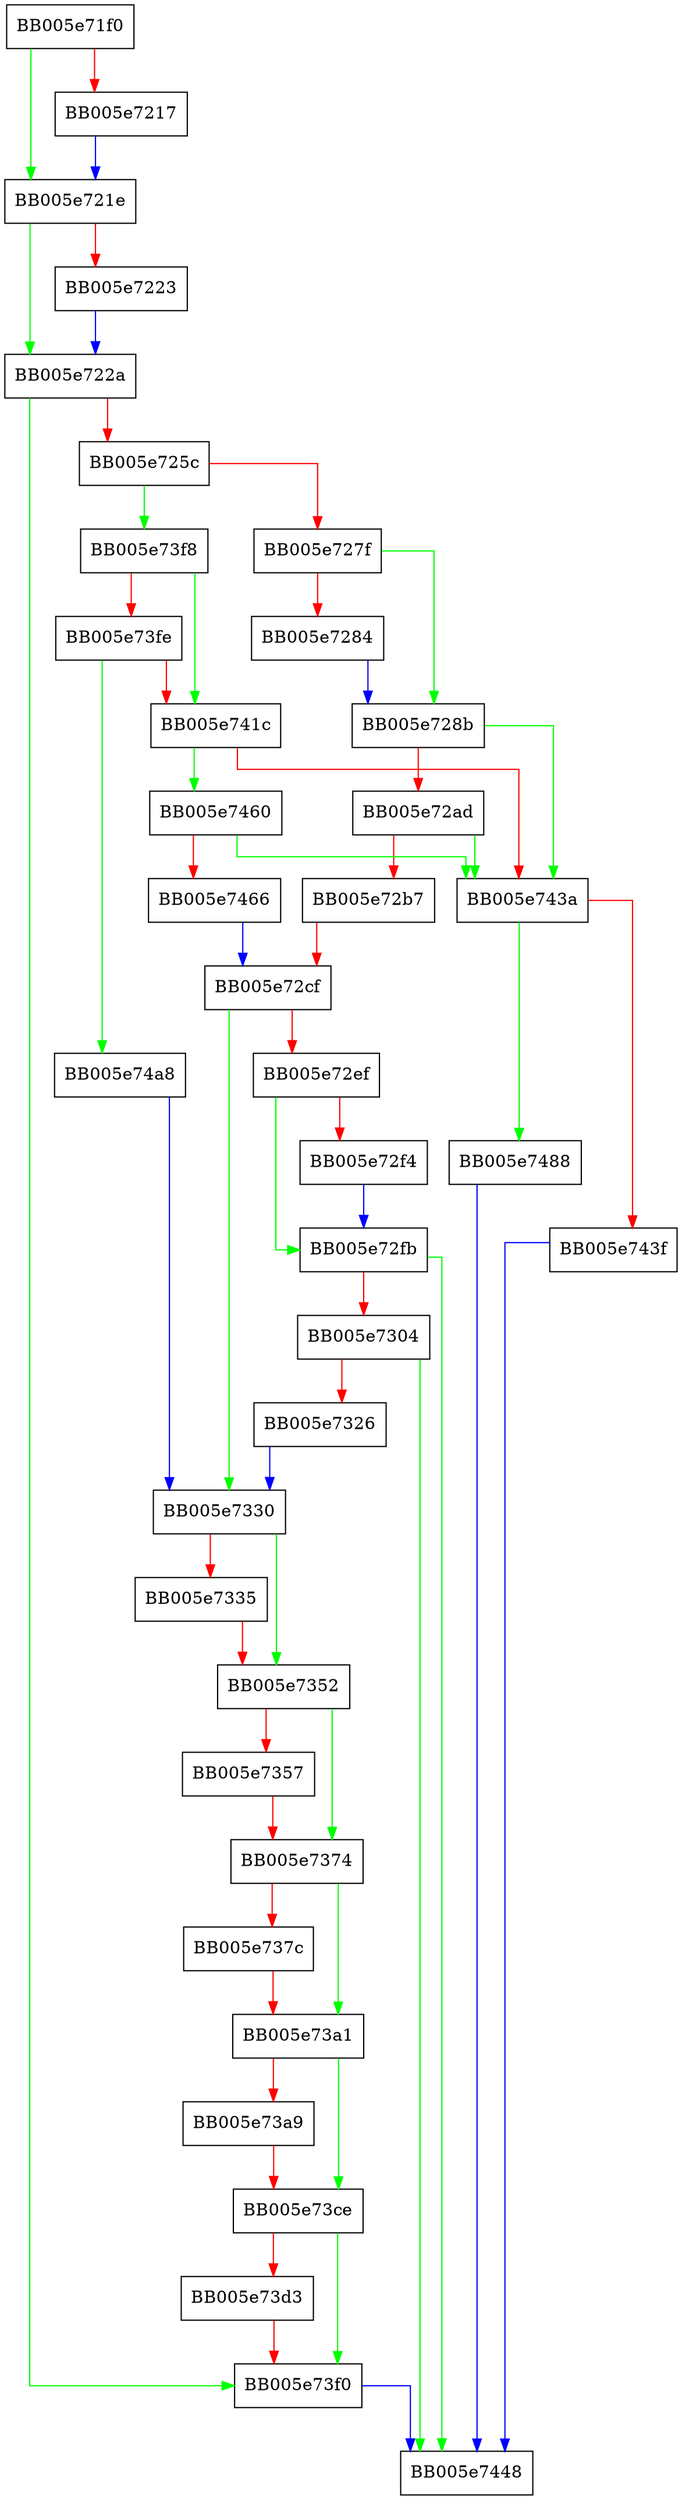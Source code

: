digraph OSSL_HTTP_parse_url {
  node [shape="box"];
  graph [splines=ortho];
  BB005e71f0 -> BB005e721e [color="green"];
  BB005e71f0 -> BB005e7217 [color="red"];
  BB005e7217 -> BB005e721e [color="blue"];
  BB005e721e -> BB005e722a [color="green"];
  BB005e721e -> BB005e7223 [color="red"];
  BB005e7223 -> BB005e722a [color="blue"];
  BB005e722a -> BB005e73f0 [color="green"];
  BB005e722a -> BB005e725c [color="red"];
  BB005e725c -> BB005e73f8 [color="green"];
  BB005e725c -> BB005e727f [color="red"];
  BB005e727f -> BB005e728b [color="green"];
  BB005e727f -> BB005e7284 [color="red"];
  BB005e7284 -> BB005e728b [color="blue"];
  BB005e728b -> BB005e743a [color="green"];
  BB005e728b -> BB005e72ad [color="red"];
  BB005e72ad -> BB005e743a [color="green"];
  BB005e72ad -> BB005e72b7 [color="red"];
  BB005e72b7 -> BB005e72cf [color="red"];
  BB005e72cf -> BB005e7330 [color="green"];
  BB005e72cf -> BB005e72ef [color="red"];
  BB005e72ef -> BB005e72fb [color="green"];
  BB005e72ef -> BB005e72f4 [color="red"];
  BB005e72f4 -> BB005e72fb [color="blue"];
  BB005e72fb -> BB005e7448 [color="green"];
  BB005e72fb -> BB005e7304 [color="red"];
  BB005e7304 -> BB005e7448 [color="green"];
  BB005e7304 -> BB005e7326 [color="red"];
  BB005e7326 -> BB005e7330 [color="blue"];
  BB005e7330 -> BB005e7352 [color="green"];
  BB005e7330 -> BB005e7335 [color="red"];
  BB005e7335 -> BB005e7352 [color="red"];
  BB005e7352 -> BB005e7374 [color="green"];
  BB005e7352 -> BB005e7357 [color="red"];
  BB005e7357 -> BB005e7374 [color="red"];
  BB005e7374 -> BB005e73a1 [color="green"];
  BB005e7374 -> BB005e737c [color="red"];
  BB005e737c -> BB005e73a1 [color="red"];
  BB005e73a1 -> BB005e73ce [color="green"];
  BB005e73a1 -> BB005e73a9 [color="red"];
  BB005e73a9 -> BB005e73ce [color="red"];
  BB005e73ce -> BB005e73f0 [color="green"];
  BB005e73ce -> BB005e73d3 [color="red"];
  BB005e73d3 -> BB005e73f0 [color="red"];
  BB005e73f0 -> BB005e7448 [color="blue"];
  BB005e73f8 -> BB005e741c [color="green"];
  BB005e73f8 -> BB005e73fe [color="red"];
  BB005e73fe -> BB005e74a8 [color="green"];
  BB005e73fe -> BB005e741c [color="red"];
  BB005e741c -> BB005e7460 [color="green"];
  BB005e741c -> BB005e743a [color="red"];
  BB005e743a -> BB005e7488 [color="green"];
  BB005e743a -> BB005e743f [color="red"];
  BB005e743f -> BB005e7448 [color="blue"];
  BB005e7460 -> BB005e743a [color="green"];
  BB005e7460 -> BB005e7466 [color="red"];
  BB005e7466 -> BB005e72cf [color="blue"];
  BB005e7488 -> BB005e7448 [color="blue"];
  BB005e74a8 -> BB005e7330 [color="blue"];
}